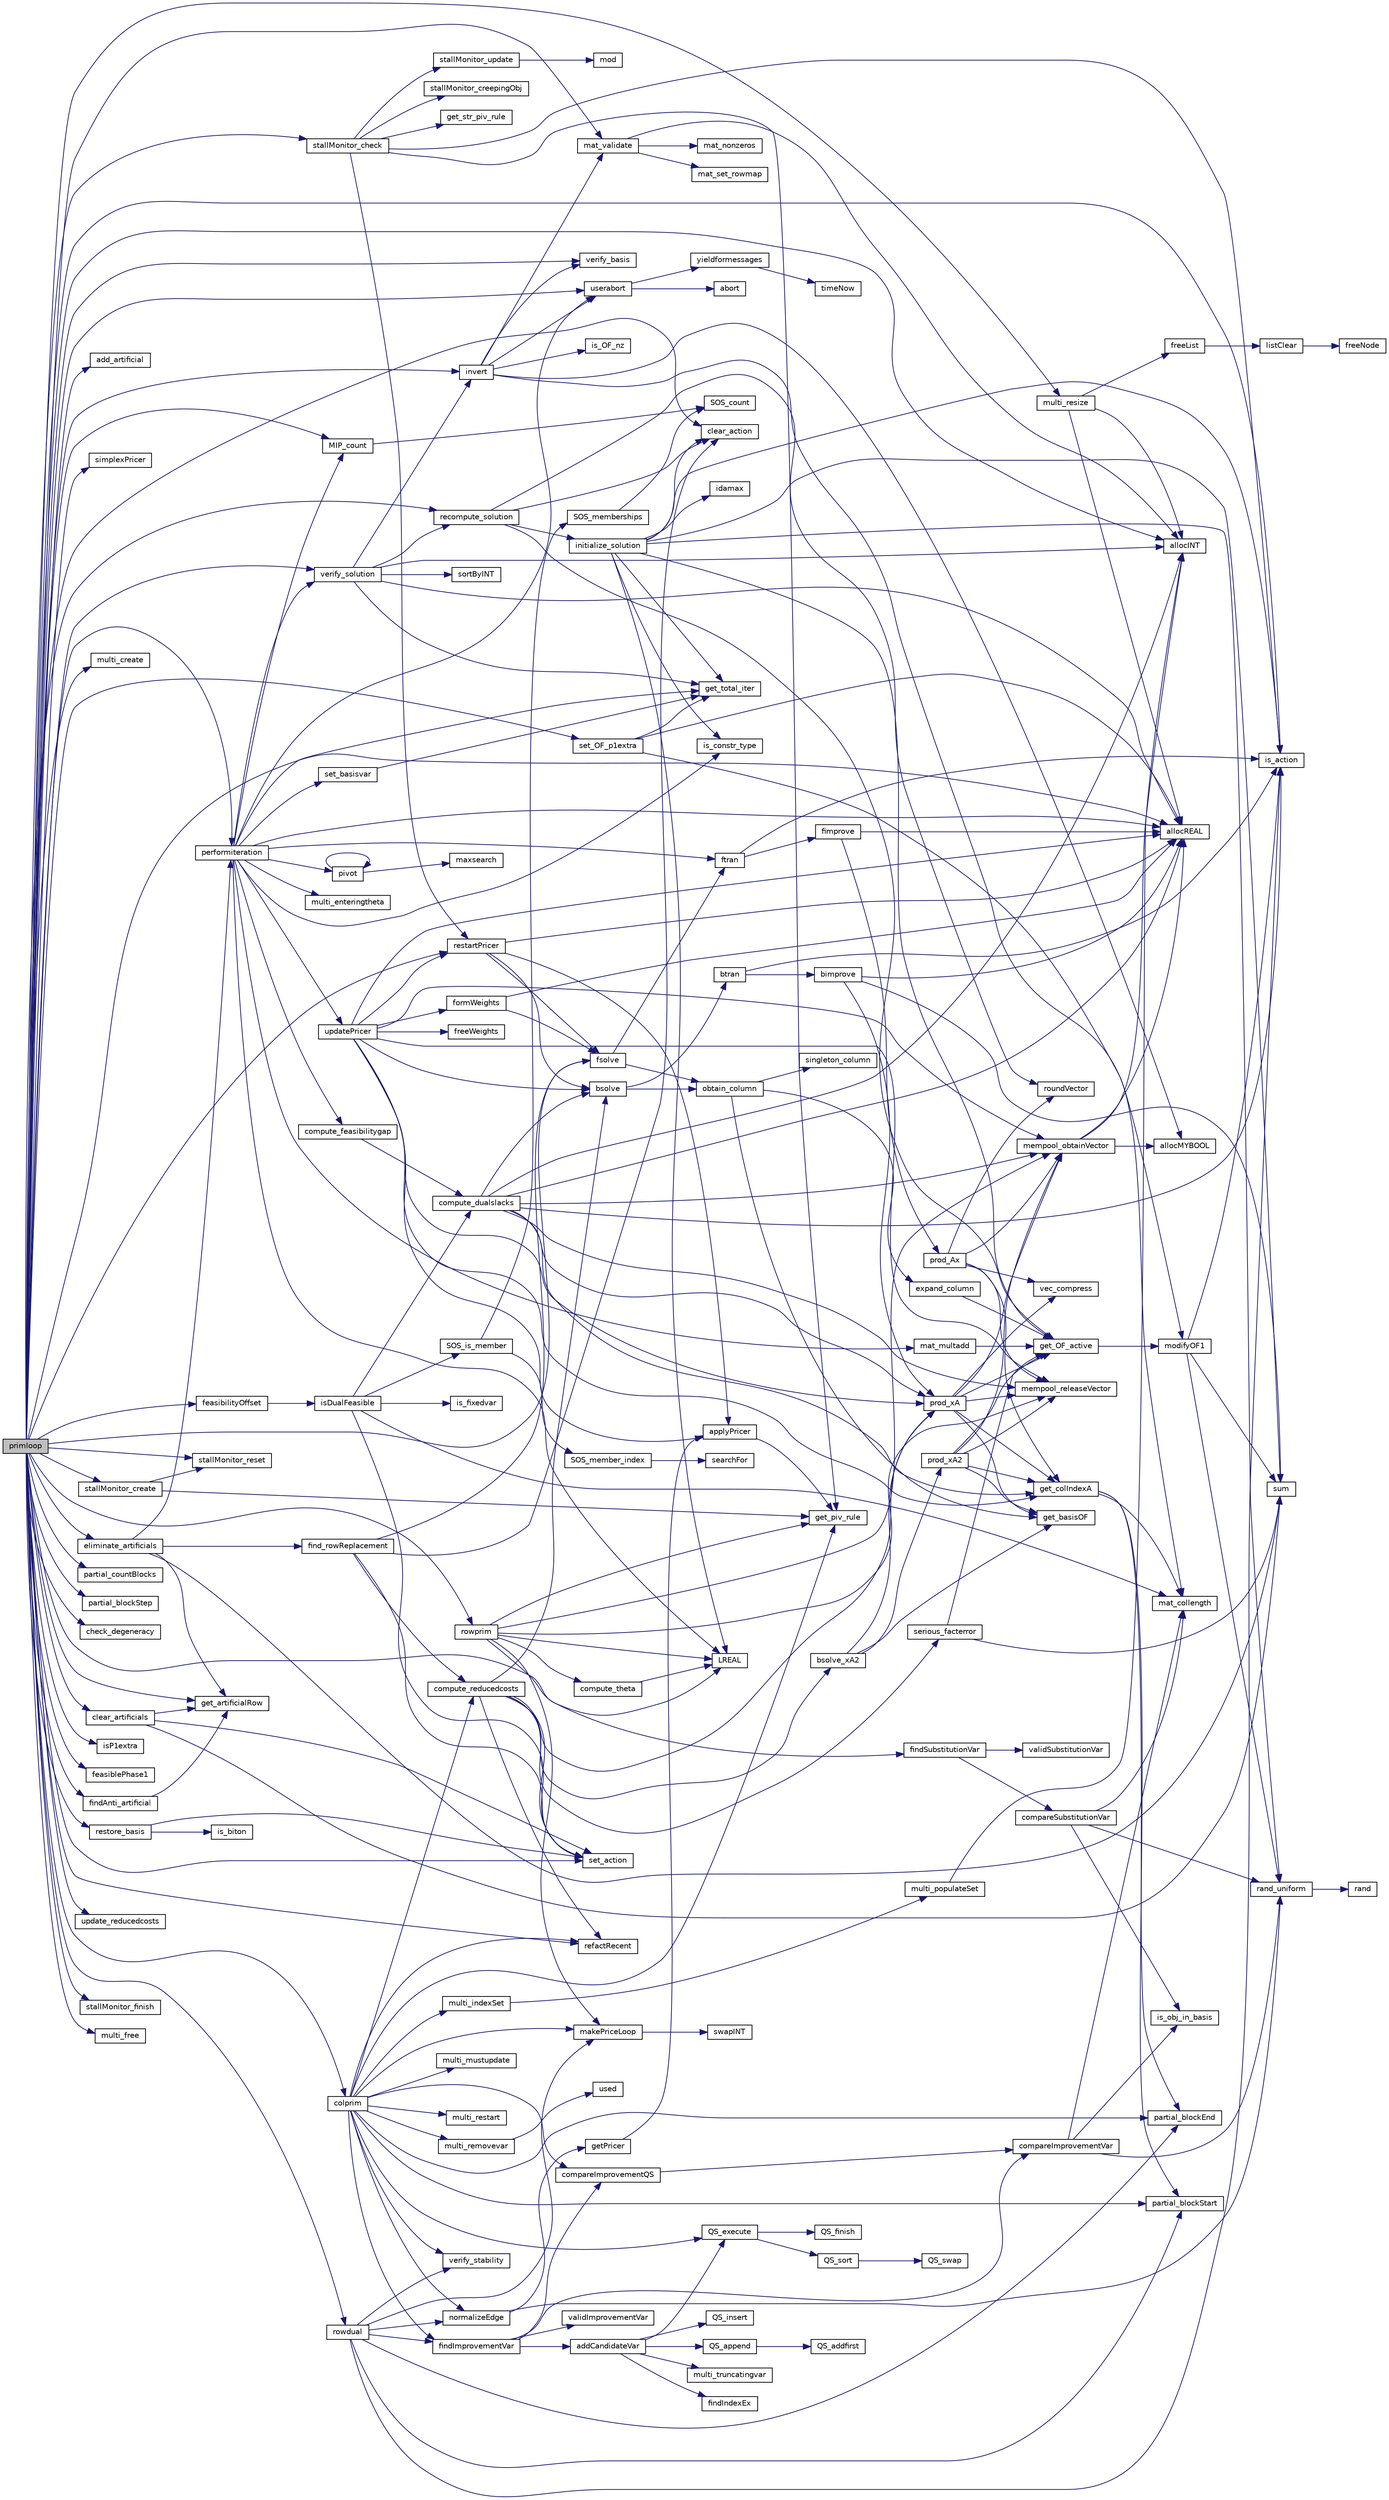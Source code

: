 digraph "primloop"
{
  edge [fontname="Helvetica",fontsize="10",labelfontname="Helvetica",labelfontsize="10"];
  node [fontname="Helvetica",fontsize="10",shape=record];
  rankdir="LR";
  Node1282 [label="primloop",height=0.2,width=0.4,color="black", fillcolor="grey75", style="filled", fontcolor="black"];
  Node1282 -> Node1283 [color="midnightblue",fontsize="10",style="solid",fontname="Helvetica"];
  Node1283 [label="LREAL",height=0.2,width=0.4,color="black", fillcolor="white", style="filled",URL="$df/df7/lp__lib_8h.html#a6793a7216e39606f9dcb5b0227cecb64"];
  Node1282 -> Node1284 [color="midnightblue",fontsize="10",style="solid",fontname="Helvetica"];
  Node1284 [label="verify_basis",height=0.2,width=0.4,color="black", fillcolor="white", style="filled",URL="$d4/d79/lp__lib_8c.html#a94863e6c34d2f9adca4906ac89fd3836"];
  Node1282 -> Node1285 [color="midnightblue",fontsize="10",style="solid",fontname="Helvetica"];
  Node1285 [label="feasibilityOffset",height=0.2,width=0.4,color="black", fillcolor="white", style="filled",URL="$d4/d79/lp__lib_8c.html#ac5fd807c68c710d7a6697b448cd044a9"];
  Node1285 -> Node1286 [color="midnightblue",fontsize="10",style="solid",fontname="Helvetica"];
  Node1286 [label="isDualFeasible",height=0.2,width=0.4,color="black", fillcolor="white", style="filled",URL="$d4/d79/lp__lib_8c.html#a908525d7def8b052e7bea812932c630f"];
  Node1286 -> Node1287 [color="midnightblue",fontsize="10",style="solid",fontname="Helvetica"];
  Node1287 [label="compute_dualslacks",height=0.2,width=0.4,color="black", fillcolor="white", style="filled",URL="$d4/d79/lp__lib_8c.html#a61ec2c96e522ac744ef4dd83c8e21bc8"];
  Node1287 -> Node1288 [color="midnightblue",fontsize="10",style="solid",fontname="Helvetica"];
  Node1288 [label="is_action",height=0.2,width=0.4,color="black", fillcolor="white", style="filled",URL="$d4/d79/lp__lib_8c.html#a4be8ef3ce8562e3cb31c64fd17a091b5"];
  Node1287 -> Node1289 [color="midnightblue",fontsize="10",style="solid",fontname="Helvetica"];
  Node1289 [label="allocINT",height=0.2,width=0.4,color="black", fillcolor="white", style="filled",URL="$d9/d18/lp__utils_8c.html#a2081b8e14a0691b7e3931fa280ad9e63"];
  Node1287 -> Node1290 [color="midnightblue",fontsize="10",style="solid",fontname="Helvetica"];
  Node1290 [label="allocREAL",height=0.2,width=0.4,color="black", fillcolor="white", style="filled",URL="$d9/d18/lp__utils_8c.html#a7b25e1f9aee74052b4b6df28443ebf48"];
  Node1287 -> Node1291 [color="midnightblue",fontsize="10",style="solid",fontname="Helvetica"];
  Node1291 [label="mempool_obtainVector",height=0.2,width=0.4,color="black", fillcolor="white", style="filled",URL="$d9/d18/lp__utils_8c.html#a233b90f38c3d8ee45f68c6cf2a52f6c7"];
  Node1291 -> Node1292 [color="midnightblue",fontsize="10",style="solid",fontname="Helvetica"];
  Node1292 [label="allocMYBOOL",height=0.2,width=0.4,color="black", fillcolor="white", style="filled",URL="$d9/d18/lp__utils_8c.html#a0f35a721d2c3a4beea00b2840c2bea30"];
  Node1291 -> Node1289 [color="midnightblue",fontsize="10",style="solid",fontname="Helvetica"];
  Node1291 -> Node1290 [color="midnightblue",fontsize="10",style="solid",fontname="Helvetica"];
  Node1287 -> Node1293 [color="midnightblue",fontsize="10",style="solid",fontname="Helvetica"];
  Node1293 [label="get_colIndexA",height=0.2,width=0.4,color="black", fillcolor="white", style="filled",URL="$dc/d9a/lp__matrix_8c.html#a00e1a47f99bafc7bc525936719053bb6"];
  Node1293 -> Node1294 [color="midnightblue",fontsize="10",style="solid",fontname="Helvetica"];
  Node1294 [label="partial_blockStart",height=0.2,width=0.4,color="black", fillcolor="white", style="filled",URL="$d2/d46/lp__price_8c.html#aad871e7628dd08ee91e5186e24673d5a"];
  Node1293 -> Node1295 [color="midnightblue",fontsize="10",style="solid",fontname="Helvetica"];
  Node1295 [label="partial_blockEnd",height=0.2,width=0.4,color="black", fillcolor="white", style="filled",URL="$d2/d46/lp__price_8c.html#a6494d316c18292fc4f62ad39591a383a"];
  Node1293 -> Node1296 [color="midnightblue",fontsize="10",style="solid",fontname="Helvetica"];
  Node1296 [label="mat_collength",height=0.2,width=0.4,color="black", fillcolor="white", style="filled",URL="$dc/d9a/lp__matrix_8c.html#a258da1c9a3b1fedd9704451f7ab7e6f4"];
  Node1287 -> Node1297 [color="midnightblue",fontsize="10",style="solid",fontname="Helvetica"];
  Node1297 [label="mempool_releaseVector",height=0.2,width=0.4,color="black", fillcolor="white", style="filled",URL="$d9/d18/lp__utils_8c.html#a0e98bd3eae05375391aa13a79dc248f9"];
  Node1287 -> Node1298 [color="midnightblue",fontsize="10",style="solid",fontname="Helvetica"];
  Node1298 [label="bsolve",height=0.2,width=0.4,color="black", fillcolor="white", style="filled",URL="$dc/d9a/lp__matrix_8c.html#adbd3fb78087dea9e6c99722365794300"];
  Node1298 -> Node1299 [color="midnightblue",fontsize="10",style="solid",fontname="Helvetica"];
  Node1299 [label="obtain_column",height=0.2,width=0.4,color="black", fillcolor="white", style="filled",URL="$d4/d79/lp__lib_8c.html#ae4196307991ee2e99d8a6f72725cba88"];
  Node1299 -> Node1300 [color="midnightblue",fontsize="10",style="solid",fontname="Helvetica"];
  Node1300 [label="expand_column",height=0.2,width=0.4,color="black", fillcolor="white", style="filled",URL="$d4/d79/lp__lib_8c.html#ae30734f760cb4f125077f794eec2ecc8"];
  Node1300 -> Node1301 [color="midnightblue",fontsize="10",style="solid",fontname="Helvetica"];
  Node1301 [label="get_OF_active",height=0.2,width=0.4,color="black", fillcolor="white", style="filled",URL="$d4/d79/lp__lib_8c.html#aaf55ff4edccac8bf6e8f9345d46e8e50"];
  Node1301 -> Node1302 [color="midnightblue",fontsize="10",style="solid",fontname="Helvetica"];
  Node1302 [label="modifyOF1",height=0.2,width=0.4,color="black", fillcolor="white", style="filled",URL="$d4/d79/lp__lib_8c.html#ab7ca78899eb41290218393c326a50fc9"];
  Node1302 -> Node1303 [color="midnightblue",fontsize="10",style="solid",fontname="Helvetica"];
  Node1303 [label="sum",height=0.2,width=0.4,color="black", fillcolor="white", style="filled",URL="$dd/d3c/examplehs071_8m.html#ad1d7e10c2dad1043eb0e1b51f99f1b31"];
  Node1302 -> Node1288 [color="midnightblue",fontsize="10",style="solid",fontname="Helvetica"];
  Node1302 -> Node1304 [color="midnightblue",fontsize="10",style="solid",fontname="Helvetica"];
  Node1304 [label="rand_uniform",height=0.2,width=0.4,color="black", fillcolor="white", style="filled",URL="$d9/d18/lp__utils_8c.html#ad5a62af680804bed43221ee0bfde543b"];
  Node1304 -> Node1305 [color="midnightblue",fontsize="10",style="solid",fontname="Helvetica"];
  Node1305 [label="rand",height=0.2,width=0.4,color="black", fillcolor="white", style="filled",URL="$de/d3e/examplelasso_8m.html#a8c017ea44a7e8f824bf2149b1b209334"];
  Node1299 -> Node1306 [color="midnightblue",fontsize="10",style="solid",fontname="Helvetica"];
  Node1306 [label="singleton_column",height=0.2,width=0.4,color="black", fillcolor="white", style="filled",URL="$d4/d79/lp__lib_8c.html#ae46ef3e987a6fd4028212b2a0ef8f376"];
  Node1299 -> Node1307 [color="midnightblue",fontsize="10",style="solid",fontname="Helvetica"];
  Node1307 [label="get_basisOF",height=0.2,width=0.4,color="black", fillcolor="white", style="filled",URL="$d4/d79/lp__lib_8c.html#a1cfe6e6d89b2bd0ab58d3fa4f41db876"];
  Node1298 -> Node1308 [color="midnightblue",fontsize="10",style="solid",fontname="Helvetica"];
  Node1308 [label="btran",height=0.2,width=0.4,color="black", fillcolor="white", style="filled",URL="$dc/d9a/lp__matrix_8c.html#a8ee65a8e3a97d6cd8fcdbf4112d304a5"];
  Node1308 -> Node1288 [color="midnightblue",fontsize="10",style="solid",fontname="Helvetica"];
  Node1308 -> Node1309 [color="midnightblue",fontsize="10",style="solid",fontname="Helvetica"];
  Node1309 [label="bimprove",height=0.2,width=0.4,color="black", fillcolor="white", style="filled",URL="$dc/d9a/lp__matrix_8c.html#ae7cc653a31196d36336ad55816da1fa3"];
  Node1309 -> Node1290 [color="midnightblue",fontsize="10",style="solid",fontname="Helvetica"];
  Node1309 -> Node1310 [color="midnightblue",fontsize="10",style="solid",fontname="Helvetica"];
  Node1310 [label="prod_xA",height=0.2,width=0.4,color="black", fillcolor="white", style="filled",URL="$dc/d9a/lp__matrix_8c.html#af9acadda0286df191bd2b08c7811336b"];
  Node1310 -> Node1291 [color="midnightblue",fontsize="10",style="solid",fontname="Helvetica"];
  Node1310 -> Node1293 [color="midnightblue",fontsize="10",style="solid",fontname="Helvetica"];
  Node1310 -> Node1297 [color="midnightblue",fontsize="10",style="solid",fontname="Helvetica"];
  Node1310 -> Node1311 [color="midnightblue",fontsize="10",style="solid",fontname="Helvetica"];
  Node1311 [label="vec_compress",height=0.2,width=0.4,color="black", fillcolor="white", style="filled",URL="$dc/d9a/lp__matrix_8c.html#a1236d2af75570c5f158edcc0583233a5"];
  Node1310 -> Node1301 [color="midnightblue",fontsize="10",style="solid",fontname="Helvetica"];
  Node1310 -> Node1307 [color="midnightblue",fontsize="10",style="solid",fontname="Helvetica"];
  Node1309 -> Node1303 [color="midnightblue",fontsize="10",style="solid",fontname="Helvetica"];
  Node1287 -> Node1310 [color="midnightblue",fontsize="10",style="solid",fontname="Helvetica"];
  Node1286 -> Node1312 [color="midnightblue",fontsize="10",style="solid",fontname="Helvetica"];
  Node1312 [label="is_fixedvar",height=0.2,width=0.4,color="black", fillcolor="white", style="filled",URL="$d4/d79/lp__lib_8c.html#a427c691d797291d9e655b95183bd641b"];
  Node1286 -> Node1313 [color="midnightblue",fontsize="10",style="solid",fontname="Helvetica"];
  Node1313 [label="set_action",height=0.2,width=0.4,color="black", fillcolor="white", style="filled",URL="$d4/d79/lp__lib_8c.html#ad4fefd09a7c66c454785da9ec150ecc1"];
  Node1286 -> Node1296 [color="midnightblue",fontsize="10",style="solid",fontname="Helvetica"];
  Node1286 -> Node1314 [color="midnightblue",fontsize="10",style="solid",fontname="Helvetica"];
  Node1314 [label="SOS_is_member",height=0.2,width=0.4,color="black", fillcolor="white", style="filled",URL="$d1/d43/lp___s_o_s_8c.html#ac6d92d690a02d843c7cbd098a8c1b7c8"];
  Node1314 -> Node1315 [color="midnightblue",fontsize="10",style="solid",fontname="Helvetica"];
  Node1315 [label="SOS_memberships",height=0.2,width=0.4,color="black", fillcolor="white", style="filled",URL="$d1/d43/lp___s_o_s_8c.html#ab1059c5b07145c9e49bee497380ca083"];
  Node1315 -> Node1316 [color="midnightblue",fontsize="10",style="solid",fontname="Helvetica"];
  Node1316 [label="SOS_count",height=0.2,width=0.4,color="black", fillcolor="white", style="filled",URL="$d4/d79/lp__lib_8c.html#a6b52f2979542d3a29dc0eb78b5ecb30b"];
  Node1314 -> Node1317 [color="midnightblue",fontsize="10",style="solid",fontname="Helvetica"];
  Node1317 [label="SOS_member_index",height=0.2,width=0.4,color="black", fillcolor="white", style="filled",URL="$d1/d43/lp___s_o_s_8c.html#a95fb8e4ce406207601c2b180c531ddc6"];
  Node1317 -> Node1318 [color="midnightblue",fontsize="10",style="solid",fontname="Helvetica"];
  Node1318 [label="searchFor",height=0.2,width=0.4,color="black", fillcolor="white", style="filled",URL="$d9/d18/lp__utils_8c.html#a0f73f0fbd9ba7ed88022e713a6fe9f1b"];
  Node1282 -> Node1319 [color="midnightblue",fontsize="10",style="solid",fontname="Helvetica"];
  Node1319 [label="add_artificial",height=0.2,width=0.4,color="black", fillcolor="white", style="filled",URL="$d2/d6c/lp__simplex_8c.html#ace0087d174744c088c51017486c963f9"];
  Node1282 -> Node1290 [color="midnightblue",fontsize="10",style="solid",fontname="Helvetica"];
  Node1282 -> Node1289 [color="midnightblue",fontsize="10",style="solid",fontname="Helvetica"];
  Node1282 -> Node1320 [color="midnightblue",fontsize="10",style="solid",fontname="Helvetica"];
  Node1320 [label="mat_validate",height=0.2,width=0.4,color="black", fillcolor="white", style="filled",URL="$dc/d9a/lp__matrix_8c.html#a3b6cff0a7850997a4ac569451cb8ed47"];
  Node1320 -> Node1289 [color="midnightblue",fontsize="10",style="solid",fontname="Helvetica"];
  Node1320 -> Node1321 [color="midnightblue",fontsize="10",style="solid",fontname="Helvetica"];
  Node1321 [label="mat_nonzeros",height=0.2,width=0.4,color="black", fillcolor="white", style="filled",URL="$dc/d9a/lp__matrix_8c.html#a9430c42ed7853fd8dd6463ed7165f243"];
  Node1320 -> Node1322 [color="midnightblue",fontsize="10",style="solid",fontname="Helvetica"];
  Node1322 [label="mat_set_rowmap",height=0.2,width=0.4,color="black", fillcolor="white", style="filled",URL="$dc/d9a/lp__matrix_8c.html#a11d446e1461f23530cf5dc5b8e0a3b6a"];
  Node1282 -> Node1323 [color="midnightblue",fontsize="10",style="solid",fontname="Helvetica"];
  Node1323 [label="set_OF_p1extra",height=0.2,width=0.4,color="black", fillcolor="white", style="filled",URL="$d4/d79/lp__lib_8c.html#adc76c3db389fcfd8ce6a06c28dfc30fa"];
  Node1323 -> Node1324 [color="midnightblue",fontsize="10",style="solid",fontname="Helvetica"];
  Node1324 [label="get_total_iter",height=0.2,width=0.4,color="black", fillcolor="white", style="filled",URL="$d4/d79/lp__lib_8c.html#a16f9fb2efbfc7e98ea17543cfa84e8f5"];
  Node1323 -> Node1290 [color="midnightblue",fontsize="10",style="solid",fontname="Helvetica"];
  Node1323 -> Node1302 [color="midnightblue",fontsize="10",style="solid",fontname="Helvetica"];
  Node1282 -> Node1325 [color="midnightblue",fontsize="10",style="solid",fontname="Helvetica"];
  Node1325 [label="simplexPricer",height=0.2,width=0.4,color="black", fillcolor="white", style="filled",URL="$da/d29/lp__price_p_s_e_8c.html#a2e92fae7f7826f2cdd20d54897abe426"];
  Node1282 -> Node1326 [color="midnightblue",fontsize="10",style="solid",fontname="Helvetica"];
  Node1326 [label="invert",height=0.2,width=0.4,color="black", fillcolor="white", style="filled",URL="$dc/d9a/lp__matrix_8c.html#a3826445947bc9ee4947369dde444e1a4"];
  Node1326 -> Node1320 [color="midnightblue",fontsize="10",style="solid",fontname="Helvetica"];
  Node1326 -> Node1327 [color="midnightblue",fontsize="10",style="solid",fontname="Helvetica"];
  Node1327 [label="userabort",height=0.2,width=0.4,color="black", fillcolor="white", style="filled",URL="$d4/d79/lp__lib_8c.html#a0f52d280ba9e57a3011d4aac462eb52a"];
  Node1327 -> Node1328 [color="midnightblue",fontsize="10",style="solid",fontname="Helvetica"];
  Node1328 [label="abort",height=0.2,width=0.4,color="black", fillcolor="white", style="filled",URL="$d4/d98/g_09_09malloc_8c.html#ac54f53dc342019e8db34f4aa581a5792"];
  Node1327 -> Node1329 [color="midnightblue",fontsize="10",style="solid",fontname="Helvetica"];
  Node1329 [label="yieldformessages",height=0.2,width=0.4,color="black", fillcolor="white", style="filled",URL="$d4/d79/lp__lib_8c.html#abbafab594ab48b67748a8ea1de7855af"];
  Node1329 -> Node1330 [color="midnightblue",fontsize="10",style="solid",fontname="Helvetica"];
  Node1330 [label="timeNow",height=0.2,width=0.4,color="black", fillcolor="white", style="filled",URL="$dd/dc0/commonlib_8c.html#a27e32f680bca968d7155347aa07ee3c8"];
  Node1326 -> Node1292 [color="midnightblue",fontsize="10",style="solid",fontname="Helvetica"];
  Node1326 -> Node1284 [color="midnightblue",fontsize="10",style="solid",fontname="Helvetica"];
  Node1326 -> Node1296 [color="midnightblue",fontsize="10",style="solid",fontname="Helvetica"];
  Node1326 -> Node1331 [color="midnightblue",fontsize="10",style="solid",fontname="Helvetica"];
  Node1331 [label="is_OF_nz",height=0.2,width=0.4,color="black", fillcolor="white", style="filled",URL="$d4/d79/lp__lib_8c.html#a13aadb0974610bf342f7c3003f5c5949"];
  Node1282 -> Node1332 [color="midnightblue",fontsize="10",style="solid",fontname="Helvetica"];
  Node1332 [label="restartPricer",height=0.2,width=0.4,color="black", fillcolor="white", style="filled",URL="$da/d29/lp__price_p_s_e_8c.html#aaccf24d52dc9daa3cf352f8b88fd8820"];
  Node1332 -> Node1333 [color="midnightblue",fontsize="10",style="solid",fontname="Helvetica"];
  Node1333 [label="applyPricer",height=0.2,width=0.4,color="black", fillcolor="white", style="filled",URL="$da/d29/lp__price_p_s_e_8c.html#ac7bc3823c797927910e1dae4134d4b99"];
  Node1333 -> Node1334 [color="midnightblue",fontsize="10",style="solid",fontname="Helvetica"];
  Node1334 [label="get_piv_rule",height=0.2,width=0.4,color="black", fillcolor="white", style="filled",URL="$d4/d79/lp__lib_8c.html#abf9741b681392fca763dc425387f64f2"];
  Node1332 -> Node1290 [color="midnightblue",fontsize="10",style="solid",fontname="Helvetica"];
  Node1332 -> Node1298 [color="midnightblue",fontsize="10",style="solid",fontname="Helvetica"];
  Node1332 -> Node1335 [color="midnightblue",fontsize="10",style="solid",fontname="Helvetica"];
  Node1335 [label="fsolve",height=0.2,width=0.4,color="black", fillcolor="white", style="filled",URL="$dc/d9a/lp__matrix_8c.html#a67a365057ddfb006dc73ced0f96d185a"];
  Node1335 -> Node1299 [color="midnightblue",fontsize="10",style="solid",fontname="Helvetica"];
  Node1335 -> Node1336 [color="midnightblue",fontsize="10",style="solid",fontname="Helvetica"];
  Node1336 [label="ftran",height=0.2,width=0.4,color="black", fillcolor="white", style="filled",URL="$dc/d9a/lp__matrix_8c.html#ad6fdefeaa5d40091c7a20146fc413758"];
  Node1336 -> Node1288 [color="midnightblue",fontsize="10",style="solid",fontname="Helvetica"];
  Node1336 -> Node1337 [color="midnightblue",fontsize="10",style="solid",fontname="Helvetica"];
  Node1337 [label="fimprove",height=0.2,width=0.4,color="black", fillcolor="white", style="filled",URL="$dc/d9a/lp__matrix_8c.html#aa75cb5f463c270155ec6e92957eebacf"];
  Node1337 -> Node1290 [color="midnightblue",fontsize="10",style="solid",fontname="Helvetica"];
  Node1337 -> Node1338 [color="midnightblue",fontsize="10",style="solid",fontname="Helvetica"];
  Node1338 [label="prod_Ax",height=0.2,width=0.4,color="black", fillcolor="white", style="filled",URL="$dc/d9a/lp__matrix_8c.html#a131acfe80f62b2269f4b089f72405345"];
  Node1338 -> Node1291 [color="midnightblue",fontsize="10",style="solid",fontname="Helvetica"];
  Node1338 -> Node1293 [color="midnightblue",fontsize="10",style="solid",fontname="Helvetica"];
  Node1338 -> Node1297 [color="midnightblue",fontsize="10",style="solid",fontname="Helvetica"];
  Node1338 -> Node1311 [color="midnightblue",fontsize="10",style="solid",fontname="Helvetica"];
  Node1338 -> Node1339 [color="midnightblue",fontsize="10",style="solid",fontname="Helvetica"];
  Node1339 [label="roundVector",height=0.2,width=0.4,color="black", fillcolor="white", style="filled",URL="$d9/d18/lp__utils_8c.html#a0ca773eb7a7eca9d7c7ea9596dd8ec67"];
  Node1282 -> Node1340 [color="midnightblue",fontsize="10",style="solid",fontname="Helvetica"];
  Node1340 [label="multi_create",height=0.2,width=0.4,color="black", fillcolor="white", style="filled",URL="$d2/d46/lp__price_8c.html#a5d9b7356345667974ceac0313fdb35d4"];
  Node1282 -> Node1341 [color="midnightblue",fontsize="10",style="solid",fontname="Helvetica"];
  Node1341 [label="multi_resize",height=0.2,width=0.4,color="black", fillcolor="white", style="filled",URL="$d2/d46/lp__price_8c.html#ab1a1d550d8543717b170804d5930d46b"];
  Node1341 -> Node1289 [color="midnightblue",fontsize="10",style="solid",fontname="Helvetica"];
  Node1341 -> Node1342 [color="midnightblue",fontsize="10",style="solid",fontname="Helvetica"];
  Node1342 [label="freeList",height=0.2,width=0.4,color="black", fillcolor="white", style="filled",URL="$d7/d40/list_8c.html#a23c6d83f6a3c74182329fd92dbee3a17"];
  Node1342 -> Node1343 [color="midnightblue",fontsize="10",style="solid",fontname="Helvetica"];
  Node1343 [label="listClear",height=0.2,width=0.4,color="black", fillcolor="white", style="filled",URL="$d7/d40/list_8c.html#a77eaea1de0cfc5920d7308a0ac807afe"];
  Node1343 -> Node1344 [color="midnightblue",fontsize="10",style="solid",fontname="Helvetica"];
  Node1344 [label="freeNode",height=0.2,width=0.4,color="black", fillcolor="white", style="filled",URL="$d7/d40/list_8c.html#adc3dd557d69f4862d43276056596e1c5"];
  Node1341 -> Node1290 [color="midnightblue",fontsize="10",style="solid",fontname="Helvetica"];
  Node1282 -> Node1345 [color="midnightblue",fontsize="10",style="solid",fontname="Helvetica"];
  Node1345 [label="stallMonitor_create",height=0.2,width=0.4,color="black", fillcolor="white", style="filled",URL="$d2/d6c/lp__simplex_8c.html#a324f54dfd0ca4342827bdff244b80593"];
  Node1345 -> Node1334 [color="midnightblue",fontsize="10",style="solid",fontname="Helvetica"];
  Node1345 -> Node1346 [color="midnightblue",fontsize="10",style="solid",fontname="Helvetica"];
  Node1346 [label="stallMonitor_reset",height=0.2,width=0.4,color="black", fillcolor="white", style="filled",URL="$d2/d6c/lp__simplex_8c.html#aa282b946c7837e1b1f104e7207790898"];
  Node1282 -> Node1327 [color="midnightblue",fontsize="10",style="solid",fontname="Helvetica"];
  Node1282 -> Node1347 [color="midnightblue",fontsize="10",style="solid",fontname="Helvetica"];
  Node1347 [label="clear_action",height=0.2,width=0.4,color="black", fillcolor="white", style="filled",URL="$d4/d79/lp__lib_8c.html#a941b50ae0304175c08e08b8d90033b5f"];
  Node1282 -> Node1348 [color="midnightblue",fontsize="10",style="solid",fontname="Helvetica"];
  Node1348 [label="stallMonitor_check",height=0.2,width=0.4,color="black", fillcolor="white", style="filled",URL="$d2/d6c/lp__simplex_8c.html#a256354aaa5db9224451424c67f19cde3"];
  Node1348 -> Node1334 [color="midnightblue",fontsize="10",style="solid",fontname="Helvetica"];
  Node1348 -> Node1288 [color="midnightblue",fontsize="10",style="solid",fontname="Helvetica"];
  Node1348 -> Node1349 [color="midnightblue",fontsize="10",style="solid",fontname="Helvetica"];
  Node1349 [label="stallMonitor_creepingObj",height=0.2,width=0.4,color="black", fillcolor="white", style="filled",URL="$d2/d6c/lp__simplex_8c.html#a79728245653ac16c5aa189a8025a4694"];
  Node1348 -> Node1350 [color="midnightblue",fontsize="10",style="solid",fontname="Helvetica"];
  Node1350 [label="get_str_piv_rule",height=0.2,width=0.4,color="black", fillcolor="white", style="filled",URL="$d4/d79/lp__lib_8c.html#af6e15cc25a0ff75524a61173b882f31f"];
  Node1348 -> Node1332 [color="midnightblue",fontsize="10",style="solid",fontname="Helvetica"];
  Node1348 -> Node1351 [color="midnightblue",fontsize="10",style="solid",fontname="Helvetica"];
  Node1351 [label="stallMonitor_update",height=0.2,width=0.4,color="black", fillcolor="white", style="filled",URL="$d2/d6c/lp__simplex_8c.html#a4b4936ce3440ba9b6e640bae4903ba18"];
  Node1351 -> Node1352 [color="midnightblue",fontsize="10",style="solid",fontname="Helvetica"];
  Node1352 [label="mod",height=0.2,width=0.4,color="black", fillcolor="white", style="filled",URL="$dd/dc0/commonlib_8c.html#a4672811a4aa0edd5eea4910c53803529"];
  Node1282 -> Node1353 [color="midnightblue",fontsize="10",style="solid",fontname="Helvetica"];
  Node1353 [label="verify_solution",height=0.2,width=0.4,color="black", fillcolor="white", style="filled",URL="$d4/d79/lp__lib_8c.html#ad70aa299ec5571b67813424849432874"];
  Node1353 -> Node1289 [color="midnightblue",fontsize="10",style="solid",fontname="Helvetica"];
  Node1353 -> Node1290 [color="midnightblue",fontsize="10",style="solid",fontname="Helvetica"];
  Node1353 -> Node1354 [color="midnightblue",fontsize="10",style="solid",fontname="Helvetica"];
  Node1354 [label="sortByINT",height=0.2,width=0.4,color="black", fillcolor="white", style="filled",URL="$dd/dc0/commonlib_8c.html#a9d22aa7fead56453be021c785175ec44"];
  Node1353 -> Node1326 [color="midnightblue",fontsize="10",style="solid",fontname="Helvetica"];
  Node1353 -> Node1355 [color="midnightblue",fontsize="10",style="solid",fontname="Helvetica"];
  Node1355 [label="recompute_solution",height=0.2,width=0.4,color="black", fillcolor="white", style="filled",URL="$d4/d79/lp__lib_8c.html#ab8f2ca6c294e030ec1674c60f06a2af5"];
  Node1355 -> Node1356 [color="midnightblue",fontsize="10",style="solid",fontname="Helvetica"];
  Node1356 [label="initialize_solution",height=0.2,width=0.4,color="black", fillcolor="white", style="filled",URL="$d4/d79/lp__lib_8c.html#aafe976f3e28e493346637f2d483c68ea"];
  Node1356 -> Node1283 [color="midnightblue",fontsize="10",style="solid",fontname="Helvetica"];
  Node1356 -> Node1288 [color="midnightblue",fontsize="10",style="solid",fontname="Helvetica"];
  Node1356 -> Node1357 [color="midnightblue",fontsize="10",style="solid",fontname="Helvetica"];
  Node1357 [label="is_constr_type",height=0.2,width=0.4,color="black", fillcolor="white", style="filled",URL="$d4/d79/lp__lib_8c.html#af3bc504e14b11da527fa40ebe380f62c"];
  Node1356 -> Node1304 [color="midnightblue",fontsize="10",style="solid",fontname="Helvetica"];
  Node1356 -> Node1303 [color="midnightblue",fontsize="10",style="solid",fontname="Helvetica"];
  Node1356 -> Node1324 [color="midnightblue",fontsize="10",style="solid",fontname="Helvetica"];
  Node1356 -> Node1301 [color="midnightblue",fontsize="10",style="solid",fontname="Helvetica"];
  Node1356 -> Node1358 [color="midnightblue",fontsize="10",style="solid",fontname="Helvetica"];
  Node1358 [label="idamax",height=0.2,width=0.4,color="black", fillcolor="white", style="filled",URL="$d6/dcf/dlinpk_8f.html#acec03c5109f531c06b4fb301cf1a2d7a"];
  Node1356 -> Node1347 [color="midnightblue",fontsize="10",style="solid",fontname="Helvetica"];
  Node1355 -> Node1301 [color="midnightblue",fontsize="10",style="solid",fontname="Helvetica"];
  Node1355 -> Node1339 [color="midnightblue",fontsize="10",style="solid",fontname="Helvetica"];
  Node1355 -> Node1347 [color="midnightblue",fontsize="10",style="solid",fontname="Helvetica"];
  Node1353 -> Node1324 [color="midnightblue",fontsize="10",style="solid",fontname="Helvetica"];
  Node1282 -> Node1359 [color="midnightblue",fontsize="10",style="solid",fontname="Helvetica"];
  Node1359 [label="colprim",height=0.2,width=0.4,color="black", fillcolor="white", style="filled",URL="$d2/d46/lp__price_8c.html#af6f756e9deca97e5abba8d5ca96292f8"];
  Node1359 -> Node1334 [color="midnightblue",fontsize="10",style="solid",fontname="Helvetica"];
  Node1359 -> Node1360 [color="midnightblue",fontsize="10",style="solid",fontname="Helvetica"];
  Node1360 [label="multi_mustupdate",height=0.2,width=0.4,color="black", fillcolor="white", style="filled",URL="$d2/d46/lp__price_8c.html#ae9edb627d7d733c670020953722e2d4e"];
  Node1359 -> Node1361 [color="midnightblue",fontsize="10",style="solid",fontname="Helvetica"];
  Node1361 [label="multi_restart",height=0.2,width=0.4,color="black", fillcolor="white", style="filled",URL="$d2/d46/lp__price_8c.html#ad2ebab949988d55df04241807699f9ab"];
  Node1359 -> Node1362 [color="midnightblue",fontsize="10",style="solid",fontname="Helvetica"];
  Node1362 [label="multi_indexSet",height=0.2,width=0.4,color="black", fillcolor="white", style="filled",URL="$d2/d46/lp__price_8c.html#a07a8e29815ceecda01c482384cec954e"];
  Node1362 -> Node1363 [color="midnightblue",fontsize="10",style="solid",fontname="Helvetica"];
  Node1363 [label="multi_populateSet",height=0.2,width=0.4,color="black", fillcolor="white", style="filled",URL="$d2/d46/lp__price_8c.html#accf0fb039e83fdea654fc42b76ee631e"];
  Node1363 -> Node1289 [color="midnightblue",fontsize="10",style="solid",fontname="Helvetica"];
  Node1359 -> Node1364 [color="midnightblue",fontsize="10",style="solid",fontname="Helvetica"];
  Node1364 [label="refactRecent",height=0.2,width=0.4,color="black", fillcolor="white", style="filled",URL="$d4/d79/lp__lib_8c.html#a47a9032c2590d089b2fc7f82368fae9e"];
  Node1359 -> Node1365 [color="midnightblue",fontsize="10",style="solid",fontname="Helvetica"];
  Node1365 [label="compute_reducedcosts",height=0.2,width=0.4,color="black", fillcolor="white", style="filled",URL="$d2/d46/lp__price_8c.html#ac377efa2114929911da3e04150485031"];
  Node1365 -> Node1366 [color="midnightblue",fontsize="10",style="solid",fontname="Helvetica"];
  Node1366 [label="bsolve_xA2",height=0.2,width=0.4,color="black", fillcolor="white", style="filled",URL="$dc/d9a/lp__matrix_8c.html#aab8ddf7d43813a9046d1453a66acf9a2"];
  Node1366 -> Node1310 [color="midnightblue",fontsize="10",style="solid",fontname="Helvetica"];
  Node1366 -> Node1307 [color="midnightblue",fontsize="10",style="solid",fontname="Helvetica"];
  Node1366 -> Node1367 [color="midnightblue",fontsize="10",style="solid",fontname="Helvetica"];
  Node1367 [label="prod_xA2",height=0.2,width=0.4,color="black", fillcolor="white", style="filled",URL="$dc/d9a/lp__matrix_8c.html#aa1da2f4aedeaee78fffe05110935f7ab"];
  Node1367 -> Node1291 [color="midnightblue",fontsize="10",style="solid",fontname="Helvetica"];
  Node1367 -> Node1293 [color="midnightblue",fontsize="10",style="solid",fontname="Helvetica"];
  Node1367 -> Node1297 [color="midnightblue",fontsize="10",style="solid",fontname="Helvetica"];
  Node1367 -> Node1301 [color="midnightblue",fontsize="10",style="solid",fontname="Helvetica"];
  Node1367 -> Node1307 [color="midnightblue",fontsize="10",style="solid",fontname="Helvetica"];
  Node1365 -> Node1298 [color="midnightblue",fontsize="10",style="solid",fontname="Helvetica"];
  Node1365 -> Node1364 [color="midnightblue",fontsize="10",style="solid",fontname="Helvetica"];
  Node1365 -> Node1368 [color="midnightblue",fontsize="10",style="solid",fontname="Helvetica"];
  Node1368 [label="serious_facterror",height=0.2,width=0.4,color="black", fillcolor="white", style="filled",URL="$d2/d46/lp__price_8c.html#ae51f0ceb9321dde518c7e21682f07d02"];
  Node1368 -> Node1303 [color="midnightblue",fontsize="10",style="solid",fontname="Helvetica"];
  Node1368 -> Node1301 [color="midnightblue",fontsize="10",style="solid",fontname="Helvetica"];
  Node1365 -> Node1313 [color="midnightblue",fontsize="10",style="solid",fontname="Helvetica"];
  Node1365 -> Node1310 [color="midnightblue",fontsize="10",style="solid",fontname="Helvetica"];
  Node1359 -> Node1369 [color="midnightblue",fontsize="10",style="solid",fontname="Helvetica"];
  Node1369 [label="makePriceLoop",height=0.2,width=0.4,color="black", fillcolor="white", style="filled",URL="$d2/d46/lp__price_8c.html#a878d0b58c50d78c454b954c34b5dd7f7"];
  Node1369 -> Node1370 [color="midnightblue",fontsize="10",style="solid",fontname="Helvetica"];
  Node1370 [label="swapINT",height=0.2,width=0.4,color="black", fillcolor="white", style="filled",URL="$d9/d18/lp__utils_8c.html#a2c2ba6baa79af2ad08d08ca4baaec1b4"];
  Node1359 -> Node1371 [color="midnightblue",fontsize="10",style="solid",fontname="Helvetica"];
  Node1371 [label="normalizeEdge",height=0.2,width=0.4,color="black", fillcolor="white", style="filled",URL="$d2/d46/lp__price_8c.html#a37dc2914215b73f9f26ba21592e8a84d"];
  Node1371 -> Node1372 [color="midnightblue",fontsize="10",style="solid",fontname="Helvetica"];
  Node1372 [label="getPricer",height=0.2,width=0.4,color="black", fillcolor="white", style="filled",URL="$da/d29/lp__price_p_s_e_8c.html#ac49d615d6dfe640ec49cfffb509bf726"];
  Node1372 -> Node1333 [color="midnightblue",fontsize="10",style="solid",fontname="Helvetica"];
  Node1371 -> Node1304 [color="midnightblue",fontsize="10",style="solid",fontname="Helvetica"];
  Node1359 -> Node1373 [color="midnightblue",fontsize="10",style="solid",fontname="Helvetica"];
  Node1373 [label="findImprovementVar",height=0.2,width=0.4,color="black", fillcolor="white", style="filled",URL="$d2/d46/lp__price_8c.html#a636a39fc7aab9053f58bdd108551db04"];
  Node1373 -> Node1374 [color="midnightblue",fontsize="10",style="solid",fontname="Helvetica"];
  Node1374 [label="validImprovementVar",height=0.2,width=0.4,color="black", fillcolor="white", style="filled",URL="$d2/d46/lp__price_8c.html#aecf3c23a0d72a4d0e65b234f56549575"];
  Node1373 -> Node1375 [color="midnightblue",fontsize="10",style="solid",fontname="Helvetica"];
  Node1375 [label="addCandidateVar",height=0.2,width=0.4,color="black", fillcolor="white", style="filled",URL="$d2/d46/lp__price_8c.html#afb197219ba224df3e8dc60d442faffbc"];
  Node1375 -> Node1376 [color="midnightblue",fontsize="10",style="solid",fontname="Helvetica"];
  Node1376 [label="multi_truncatingvar",height=0.2,width=0.4,color="black", fillcolor="white", style="filled",URL="$d2/d46/lp__price_8c.html#a5df5ab010f62adaee447bee6d84282c4"];
  Node1375 -> Node1377 [color="midnightblue",fontsize="10",style="solid",fontname="Helvetica"];
  Node1377 [label="QS_execute",height=0.2,width=0.4,color="black", fillcolor="white", style="filled",URL="$dd/dc0/commonlib_8c.html#ab126b4e74d395602c673f9ed1e4c11f9"];
  Node1377 -> Node1378 [color="midnightblue",fontsize="10",style="solid",fontname="Helvetica"];
  Node1378 [label="QS_sort",height=0.2,width=0.4,color="black", fillcolor="white", style="filled",URL="$dd/dc0/commonlib_8c.html#a86623d24776b1bd93b3d2b5f07fcaeae"];
  Node1378 -> Node1379 [color="midnightblue",fontsize="10",style="solid",fontname="Helvetica"];
  Node1379 [label="QS_swap",height=0.2,width=0.4,color="black", fillcolor="white", style="filled",URL="$dd/dc0/commonlib_8c.html#a68b0dd61c7ac1ba5677019afc2a3fa57"];
  Node1377 -> Node1380 [color="midnightblue",fontsize="10",style="solid",fontname="Helvetica"];
  Node1380 [label="QS_finish",height=0.2,width=0.4,color="black", fillcolor="white", style="filled",URL="$dd/dc0/commonlib_8c.html#a666802923a838f9d770e37a56fbf0c46"];
  Node1375 -> Node1381 [color="midnightblue",fontsize="10",style="solid",fontname="Helvetica"];
  Node1381 [label="findIndexEx",height=0.2,width=0.4,color="black", fillcolor="white", style="filled",URL="$dd/dc0/commonlib_8c.html#ae19d89c33fe0cfd0bfb9e45afe9029c7"];
  Node1375 -> Node1382 [color="midnightblue",fontsize="10",style="solid",fontname="Helvetica"];
  Node1382 [label="QS_append",height=0.2,width=0.4,color="black", fillcolor="white", style="filled",URL="$dd/dc0/commonlib_8c.html#a40c60524b51009cc37d49eb4e3a9ea15"];
  Node1382 -> Node1383 [color="midnightblue",fontsize="10",style="solid",fontname="Helvetica"];
  Node1383 [label="QS_addfirst",height=0.2,width=0.4,color="black", fillcolor="white", style="filled",URL="$dd/dc0/commonlib_8c.html#afbde7f8244e8f2454e7d67e3a17e61b6"];
  Node1375 -> Node1384 [color="midnightblue",fontsize="10",style="solid",fontname="Helvetica"];
  Node1384 [label="QS_insert",height=0.2,width=0.4,color="black", fillcolor="white", style="filled",URL="$dd/dc0/commonlib_8c.html#a68c04b9ad371e9c1b9291d2dead4cf25"];
  Node1373 -> Node1385 [color="midnightblue",fontsize="10",style="solid",fontname="Helvetica"];
  Node1385 [label="compareImprovementQS",height=0.2,width=0.4,color="black", fillcolor="white", style="filled",URL="$d2/d46/lp__price_8c.html#aa8d67033bde290708ec2aa5e96215768"];
  Node1385 -> Node1386 [color="midnightblue",fontsize="10",style="solid",fontname="Helvetica"];
  Node1386 [label="compareImprovementVar",height=0.2,width=0.4,color="black", fillcolor="white", style="filled",URL="$d2/d46/lp__price_8c.html#ad55ed32292130ab1935bacfaab44681e"];
  Node1386 -> Node1296 [color="midnightblue",fontsize="10",style="solid",fontname="Helvetica"];
  Node1386 -> Node1387 [color="midnightblue",fontsize="10",style="solid",fontname="Helvetica"];
  Node1387 [label="is_obj_in_basis",height=0.2,width=0.4,color="black", fillcolor="white", style="filled",URL="$d4/d79/lp__lib_8c.html#a69e00985e2a0efffd20e7299b9576568"];
  Node1386 -> Node1304 [color="midnightblue",fontsize="10",style="solid",fontname="Helvetica"];
  Node1373 -> Node1386 [color="midnightblue",fontsize="10",style="solid",fontname="Helvetica"];
  Node1359 -> Node1377 [color="midnightblue",fontsize="10",style="solid",fontname="Helvetica"];
  Node1359 -> Node1385 [color="midnightblue",fontsize="10",style="solid",fontname="Helvetica"];
  Node1359 -> Node1294 [color="midnightblue",fontsize="10",style="solid",fontname="Helvetica"];
  Node1359 -> Node1295 [color="midnightblue",fontsize="10",style="solid",fontname="Helvetica"];
  Node1359 -> Node1388 [color="midnightblue",fontsize="10",style="solid",fontname="Helvetica"];
  Node1388 [label="multi_removevar",height=0.2,width=0.4,color="black", fillcolor="white", style="filled",URL="$d2/d46/lp__price_8c.html#ad59ab1fcef99ab2a88500d3117f836c5"];
  Node1388 -> Node1389 [color="midnightblue",fontsize="10",style="solid",fontname="Helvetica"];
  Node1389 [label="used",height=0.2,width=0.4,color="black", fillcolor="white", style="filled",URL="$da/d25/_c_vode_set_options_8m.html#a11233cb8dd1c3244481b806257aaf22c"];
  Node1359 -> Node1390 [color="midnightblue",fontsize="10",style="solid",fontname="Helvetica"];
  Node1390 [label="verify_stability",height=0.2,width=0.4,color="black", fillcolor="white", style="filled",URL="$d2/d46/lp__price_8c.html#a89825362fc1d75b6e4e27fa97ebcfb80"];
  Node1282 -> Node1391 [color="midnightblue",fontsize="10",style="solid",fontname="Helvetica"];
  Node1391 [label="partial_countBlocks",height=0.2,width=0.4,color="black", fillcolor="white", style="filled",URL="$d2/d46/lp__price_8c.html#aa668991293f77d7745f02b00d645cb56"];
  Node1282 -> Node1392 [color="midnightblue",fontsize="10",style="solid",fontname="Helvetica"];
  Node1392 [label="partial_blockStep",height=0.2,width=0.4,color="black", fillcolor="white", style="filled",URL="$d2/d46/lp__price_8c.html#a6c112e54e2545258a993a99f25049358"];
  Node1282 -> Node1288 [color="midnightblue",fontsize="10",style="solid",fontname="Helvetica"];
  Node1282 -> Node1335 [color="midnightblue",fontsize="10",style="solid",fontname="Helvetica"];
  Node1282 -> Node1393 [color="midnightblue",fontsize="10",style="solid",fontname="Helvetica"];
  Node1393 [label="check_degeneracy",height=0.2,width=0.4,color="black", fillcolor="white", style="filled",URL="$d4/d79/lp__lib_8c.html#a2580111903404379710c03ac83e85e20"];
  Node1282 -> Node1394 [color="midnightblue",fontsize="10",style="solid",fontname="Helvetica"];
  Node1394 [label="rowprim",height=0.2,width=0.4,color="black", fillcolor="white", style="filled",URL="$d2/d46/lp__price_8c.html#a9e98157a9f0f6cc716b83a6831b2d954"];
  Node1394 -> Node1283 [color="midnightblue",fontsize="10",style="solid",fontname="Helvetica"];
  Node1394 -> Node1334 [color="midnightblue",fontsize="10",style="solid",fontname="Helvetica"];
  Node1394 -> Node1291 [color="midnightblue",fontsize="10",style="solid",fontname="Helvetica"];
  Node1394 -> Node1369 [color="midnightblue",fontsize="10",style="solid",fontname="Helvetica"];
  Node1394 -> Node1395 [color="midnightblue",fontsize="10",style="solid",fontname="Helvetica"];
  Node1395 [label="compute_theta",height=0.2,width=0.4,color="black", fillcolor="white", style="filled",URL="$d4/d79/lp__lib_8c.html#a0a54926435d6db512c9f6376bbca7e24"];
  Node1395 -> Node1283 [color="midnightblue",fontsize="10",style="solid",fontname="Helvetica"];
  Node1394 -> Node1396 [color="midnightblue",fontsize="10",style="solid",fontname="Helvetica"];
  Node1396 [label="findSubstitutionVar",height=0.2,width=0.4,color="black", fillcolor="white", style="filled",URL="$d2/d46/lp__price_8c.html#ab52bfbf8d822bab7dddaead8310e0ea8"];
  Node1396 -> Node1397 [color="midnightblue",fontsize="10",style="solid",fontname="Helvetica"];
  Node1397 [label="validSubstitutionVar",height=0.2,width=0.4,color="black", fillcolor="white", style="filled",URL="$d2/d46/lp__price_8c.html#a8fc54250c356a36337ad8cb137a42f8c"];
  Node1396 -> Node1398 [color="midnightblue",fontsize="10",style="solid",fontname="Helvetica"];
  Node1398 [label="compareSubstitutionVar",height=0.2,width=0.4,color="black", fillcolor="white", style="filled",URL="$d2/d46/lp__price_8c.html#a45925609956cade62ab7e7a7acec608c"];
  Node1398 -> Node1296 [color="midnightblue",fontsize="10",style="solid",fontname="Helvetica"];
  Node1398 -> Node1387 [color="midnightblue",fontsize="10",style="solid",fontname="Helvetica"];
  Node1398 -> Node1304 [color="midnightblue",fontsize="10",style="solid",fontname="Helvetica"];
  Node1394 -> Node1297 [color="midnightblue",fontsize="10",style="solid",fontname="Helvetica"];
  Node1282 -> Node1399 [color="midnightblue",fontsize="10",style="solid",fontname="Helvetica"];
  Node1399 [label="findAnti_artificial",height=0.2,width=0.4,color="black", fillcolor="white", style="filled",URL="$d2/d6c/lp__simplex_8c.html#a333db04bf8d49ffe814ac934eb5b0175"];
  Node1399 -> Node1400 [color="midnightblue",fontsize="10",style="solid",fontname="Helvetica"];
  Node1400 [label="get_artificialRow",height=0.2,width=0.4,color="black", fillcolor="white", style="filled",URL="$d2/d6c/lp__simplex_8c.html#a8b0c08394ed0dd9fb9650348efa22373"];
  Node1282 -> Node1313 [color="midnightblue",fontsize="10",style="solid",fontname="Helvetica"];
  Node1282 -> Node1364 [color="midnightblue",fontsize="10",style="solid",fontname="Helvetica"];
  Node1282 -> Node1401 [color="midnightblue",fontsize="10",style="solid",fontname="Helvetica"];
  Node1401 [label="isP1extra",height=0.2,width=0.4,color="black", fillcolor="white", style="filled",URL="$d4/d79/lp__lib_8c.html#a623424cfecf37c16332a1363187928d3"];
  Node1282 -> Node1402 [color="midnightblue",fontsize="10",style="solid",fontname="Helvetica"];
  Node1402 [label="feasiblePhase1",height=0.2,width=0.4,color="black", fillcolor="white", style="filled",URL="$d4/d79/lp__lib_8c.html#a80f2b42efd6e14a0aa5807828ddd1c65"];
  Node1282 -> Node1403 [color="midnightblue",fontsize="10",style="solid",fontname="Helvetica"];
  Node1403 [label="MIP_count",height=0.2,width=0.4,color="black", fillcolor="white", style="filled",URL="$d4/d79/lp__lib_8c.html#a0395cc55a186f11f245a1f2ae6a7b39a"];
  Node1403 -> Node1316 [color="midnightblue",fontsize="10",style="solid",fontname="Helvetica"];
  Node1282 -> Node1400 [color="midnightblue",fontsize="10",style="solid",fontname="Helvetica"];
  Node1282 -> Node1404 [color="midnightblue",fontsize="10",style="solid",fontname="Helvetica"];
  Node1404 [label="eliminate_artificials",height=0.2,width=0.4,color="black", fillcolor="white", style="filled",URL="$d2/d6c/lp__simplex_8c.html#a5e9816f3bfe556d444b034ba1e97b02b"];
  Node1404 -> Node1303 [color="midnightblue",fontsize="10",style="solid",fontname="Helvetica"];
  Node1404 -> Node1400 [color="midnightblue",fontsize="10",style="solid",fontname="Helvetica"];
  Node1404 -> Node1405 [color="midnightblue",fontsize="10",style="solid",fontname="Helvetica"];
  Node1405 [label="find_rowReplacement",height=0.2,width=0.4,color="black", fillcolor="white", style="filled",URL="$d2/d46/lp__price_8c.html#aa2828cd618b7e668ca5bfa59b53764f1"];
  Node1405 -> Node1313 [color="midnightblue",fontsize="10",style="solid",fontname="Helvetica"];
  Node1405 -> Node1365 [color="midnightblue",fontsize="10",style="solid",fontname="Helvetica"];
  Node1405 -> Node1347 [color="midnightblue",fontsize="10",style="solid",fontname="Helvetica"];
  Node1405 -> Node1335 [color="midnightblue",fontsize="10",style="solid",fontname="Helvetica"];
  Node1404 -> Node1406 [color="midnightblue",fontsize="10",style="solid",fontname="Helvetica"];
  Node1406 [label="performiteration",height=0.2,width=0.4,color="black", fillcolor="white", style="filled",URL="$d4/d79/lp__lib_8c.html#aab89ee40b1d5308324fb3540d4eaf2b6"];
  Node1406 -> Node1407 [color="midnightblue",fontsize="10",style="solid",fontname="Helvetica"];
  Node1407 [label="pivot",height=0.2,width=0.4,color="black", fillcolor="white", style="filled",URL="$d8/ddb/pivot_8c.html#ab5a6f9fdbe32041bc6c96d75ea4cf8df"];
  Node1407 -> Node1407 [color="midnightblue",fontsize="10",style="solid",fontname="Helvetica"];
  Node1407 -> Node1408 [color="midnightblue",fontsize="10",style="solid",fontname="Helvetica"];
  Node1408 [label="maxsearch",height=0.2,width=0.4,color="black", fillcolor="white", style="filled",URL="$d8/ddb/pivot_8c.html#ac2fd215a936e340743ddee47869b57ff"];
  Node1406 -> Node1283 [color="midnightblue",fontsize="10",style="solid",fontname="Helvetica"];
  Node1406 -> Node1327 [color="midnightblue",fontsize="10",style="solid",fontname="Helvetica"];
  Node1406 -> Node1324 [color="midnightblue",fontsize="10",style="solid",fontname="Helvetica"];
  Node1406 -> Node1290 [color="midnightblue",fontsize="10",style="solid",fontname="Helvetica"];
  Node1406 -> Node1409 [color="midnightblue",fontsize="10",style="solid",fontname="Helvetica"];
  Node1409 [label="mat_multadd",height=0.2,width=0.4,color="black", fillcolor="white", style="filled",URL="$dc/d9a/lp__matrix_8c.html#a07fe6a35cb93fc7f99507bd5dcad1d55"];
  Node1409 -> Node1301 [color="midnightblue",fontsize="10",style="solid",fontname="Helvetica"];
  Node1406 -> Node1336 [color="midnightblue",fontsize="10",style="solid",fontname="Helvetica"];
  Node1406 -> Node1410 [color="midnightblue",fontsize="10",style="solid",fontname="Helvetica"];
  Node1410 [label="multi_enteringtheta",height=0.2,width=0.4,color="black", fillcolor="white", style="filled",URL="$d2/d46/lp__price_8c.html#a896f9dc7d734e7eba5ba99e4c96bada9"];
  Node1406 -> Node1357 [color="midnightblue",fontsize="10",style="solid",fontname="Helvetica"];
  Node1406 -> Node1411 [color="midnightblue",fontsize="10",style="solid",fontname="Helvetica"];
  Node1411 [label="updatePricer",height=0.2,width=0.4,color="black", fillcolor="white", style="filled",URL="$da/d29/lp__price_p_s_e_8c.html#ad16c1ea6f969c6d72f135e859d82479f"];
  Node1411 -> Node1333 [color="midnightblue",fontsize="10",style="solid",fontname="Helvetica"];
  Node1411 -> Node1412 [color="midnightblue",fontsize="10",style="solid",fontname="Helvetica"];
  Node1412 [label="formWeights",height=0.2,width=0.4,color="black", fillcolor="white", style="filled",URL="$da/d29/lp__price_p_s_e_8c.html#aa82070e3c7c41fe6cb30727ecbf9e5ed"];
  Node1412 -> Node1290 [color="midnightblue",fontsize="10",style="solid",fontname="Helvetica"];
  Node1412 -> Node1335 [color="midnightblue",fontsize="10",style="solid",fontname="Helvetica"];
  Node1411 -> Node1290 [color="midnightblue",fontsize="10",style="solid",fontname="Helvetica"];
  Node1411 -> Node1298 [color="midnightblue",fontsize="10",style="solid",fontname="Helvetica"];
  Node1411 -> Node1291 [color="midnightblue",fontsize="10",style="solid",fontname="Helvetica"];
  Node1411 -> Node1293 [color="midnightblue",fontsize="10",style="solid",fontname="Helvetica"];
  Node1411 -> Node1297 [color="midnightblue",fontsize="10",style="solid",fontname="Helvetica"];
  Node1411 -> Node1310 [color="midnightblue",fontsize="10",style="solid",fontname="Helvetica"];
  Node1411 -> Node1413 [color="midnightblue",fontsize="10",style="solid",fontname="Helvetica"];
  Node1413 [label="freeWeights",height=0.2,width=0.4,color="black", fillcolor="white", style="filled",URL="$da/d29/lp__price_p_s_e_8c.html#a1ac3c6f26ca2924e42223af64a79cb4b"];
  Node1411 -> Node1332 [color="midnightblue",fontsize="10",style="solid",fontname="Helvetica"];
  Node1406 -> Node1414 [color="midnightblue",fontsize="10",style="solid",fontname="Helvetica"];
  Node1414 [label="set_basisvar",height=0.2,width=0.4,color="black", fillcolor="white", style="filled",URL="$d4/d79/lp__lib_8c.html#a01f591b764983be1beb8654c8b28fed6"];
  Node1414 -> Node1324 [color="midnightblue",fontsize="10",style="solid",fontname="Helvetica"];
  Node1406 -> Node1403 [color="midnightblue",fontsize="10",style="solid",fontname="Helvetica"];
  Node1406 -> Node1353 [color="midnightblue",fontsize="10",style="solid",fontname="Helvetica"];
  Node1406 -> Node1415 [color="midnightblue",fontsize="10",style="solid",fontname="Helvetica"];
  Node1415 [label="compute_feasibilitygap",height=0.2,width=0.4,color="black", fillcolor="white", style="filled",URL="$d4/d79/lp__lib_8c.html#a761a9b21146f2341dbaa9a49285d957e"];
  Node1415 -> Node1287 [color="midnightblue",fontsize="10",style="solid",fontname="Helvetica"];
  Node1282 -> Node1416 [color="midnightblue",fontsize="10",style="solid",fontname="Helvetica"];
  Node1416 [label="rowdual",height=0.2,width=0.4,color="black", fillcolor="white", style="filled",URL="$d2/d46/lp__price_8c.html#a85beaab945bff303bf1aa8c85d850b41"];
  Node1416 -> Node1288 [color="midnightblue",fontsize="10",style="solid",fontname="Helvetica"];
  Node1416 -> Node1294 [color="midnightblue",fontsize="10",style="solid",fontname="Helvetica"];
  Node1416 -> Node1295 [color="midnightblue",fontsize="10",style="solid",fontname="Helvetica"];
  Node1416 -> Node1369 [color="midnightblue",fontsize="10",style="solid",fontname="Helvetica"];
  Node1416 -> Node1371 [color="midnightblue",fontsize="10",style="solid",fontname="Helvetica"];
  Node1416 -> Node1373 [color="midnightblue",fontsize="10",style="solid",fontname="Helvetica"];
  Node1416 -> Node1390 [color="midnightblue",fontsize="10",style="solid",fontname="Helvetica"];
  Node1282 -> Node1355 [color="midnightblue",fontsize="10",style="solid",fontname="Helvetica"];
  Node1282 -> Node1406 [color="midnightblue",fontsize="10",style="solid",fontname="Helvetica"];
  Node1282 -> Node1417 [color="midnightblue",fontsize="10",style="solid",fontname="Helvetica"];
  Node1417 [label="update_reducedcosts",height=0.2,width=0.4,color="black", fillcolor="white", style="filled",URL="$d2/d46/lp__price_8c.html#a1bee6b26e7b39e2161405b7c581f77be"];
  Node1282 -> Node1346 [color="midnightblue",fontsize="10",style="solid",fontname="Helvetica"];
  Node1282 -> Node1418 [color="midnightblue",fontsize="10",style="solid",fontname="Helvetica"];
  Node1418 [label="clear_artificials",height=0.2,width=0.4,color="black", fillcolor="white", style="filled",URL="$d2/d6c/lp__simplex_8c.html#a57ab730730349ccf77ad71179dc496f9"];
  Node1418 -> Node1303 [color="midnightblue",fontsize="10",style="solid",fontname="Helvetica"];
  Node1418 -> Node1400 [color="midnightblue",fontsize="10",style="solid",fontname="Helvetica"];
  Node1418 -> Node1313 [color="midnightblue",fontsize="10",style="solid",fontname="Helvetica"];
  Node1282 -> Node1419 [color="midnightblue",fontsize="10",style="solid",fontname="Helvetica"];
  Node1419 [label="restore_basis",height=0.2,width=0.4,color="black", fillcolor="white", style="filled",URL="$d4/d79/lp__lib_8c.html#a813f387194d0ca35c45cc01427be785e"];
  Node1419 -> Node1420 [color="midnightblue",fontsize="10",style="solid",fontname="Helvetica"];
  Node1420 [label="is_biton",height=0.2,width=0.4,color="black", fillcolor="white", style="filled",URL="$d6/d2f/lp__bit_8h.html#aa1525260dfa7e8679d16ed29883f7209"];
  Node1419 -> Node1313 [color="midnightblue",fontsize="10",style="solid",fontname="Helvetica"];
  Node1282 -> Node1421 [color="midnightblue",fontsize="10",style="solid",fontname="Helvetica"];
  Node1421 [label="stallMonitor_finish",height=0.2,width=0.4,color="black", fillcolor="white", style="filled",URL="$d2/d6c/lp__simplex_8c.html#a9c99e95413f399e2759d8283d0e430b1"];
  Node1282 -> Node1422 [color="midnightblue",fontsize="10",style="solid",fontname="Helvetica"];
  Node1422 [label="multi_free",height=0.2,width=0.4,color="black", fillcolor="white", style="filled",URL="$d2/d46/lp__price_8c.html#a8131cbd06f29f60648ea2cb4a527be21"];
}
